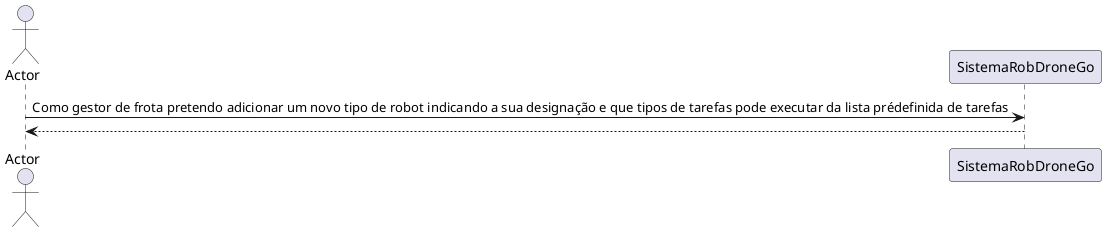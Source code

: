 @startuml
actor Actor as actor
participant SistemaRobDroneGo as srdg
actor -> srdg: Como gestor de frota pretendo adicionar um novo tipo de robot indicando a sua designação e que tipos de tarefas pode executar da lista prédefinida de tarefas
srdg --> actor
@enduml